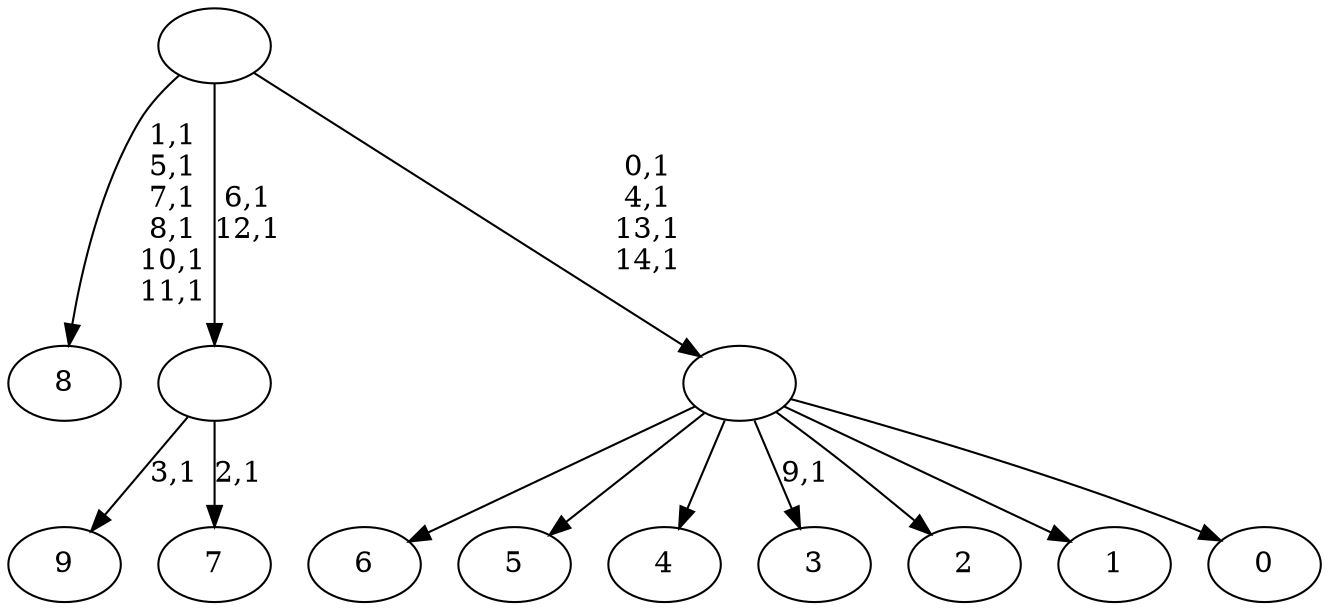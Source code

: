 digraph T {
	25 [label="9"]
	23 [label="8"]
	16 [label="7"]
	14 [label=""]
	12 [label="6"]
	11 [label="5"]
	10 [label="4"]
	9 [label="3"]
	7 [label="2"]
	6 [label="1"]
	5 [label="0"]
	4 [label=""]
	0 [label=""]
	14 -> 16 [label="2,1"]
	14 -> 25 [label="3,1"]
	4 -> 9 [label="9,1"]
	4 -> 12 [label=""]
	4 -> 11 [label=""]
	4 -> 10 [label=""]
	4 -> 7 [label=""]
	4 -> 6 [label=""]
	4 -> 5 [label=""]
	0 -> 4 [label="0,1\n4,1\n13,1\n14,1"]
	0 -> 14 [label="6,1\n12,1"]
	0 -> 23 [label="1,1\n5,1\n7,1\n8,1\n10,1\n11,1"]
}
